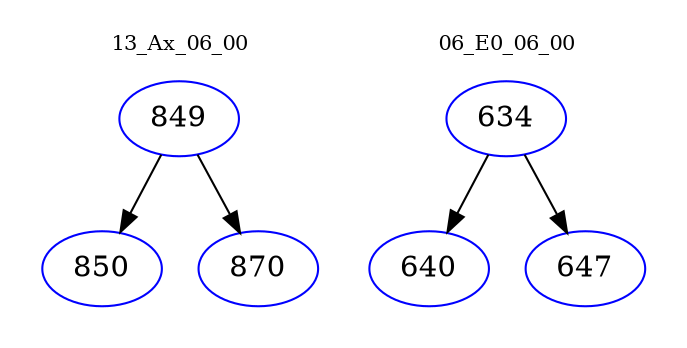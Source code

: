 digraph{
subgraph cluster_0 {
color = white
label = "13_Ax_06_00";
fontsize=10;
T0_849 [label="849", color="blue"]
T0_849 -> T0_850 [color="black"]
T0_850 [label="850", color="blue"]
T0_849 -> T0_870 [color="black"]
T0_870 [label="870", color="blue"]
}
subgraph cluster_1 {
color = white
label = "06_E0_06_00";
fontsize=10;
T1_634 [label="634", color="blue"]
T1_634 -> T1_640 [color="black"]
T1_640 [label="640", color="blue"]
T1_634 -> T1_647 [color="black"]
T1_647 [label="647", color="blue"]
}
}
